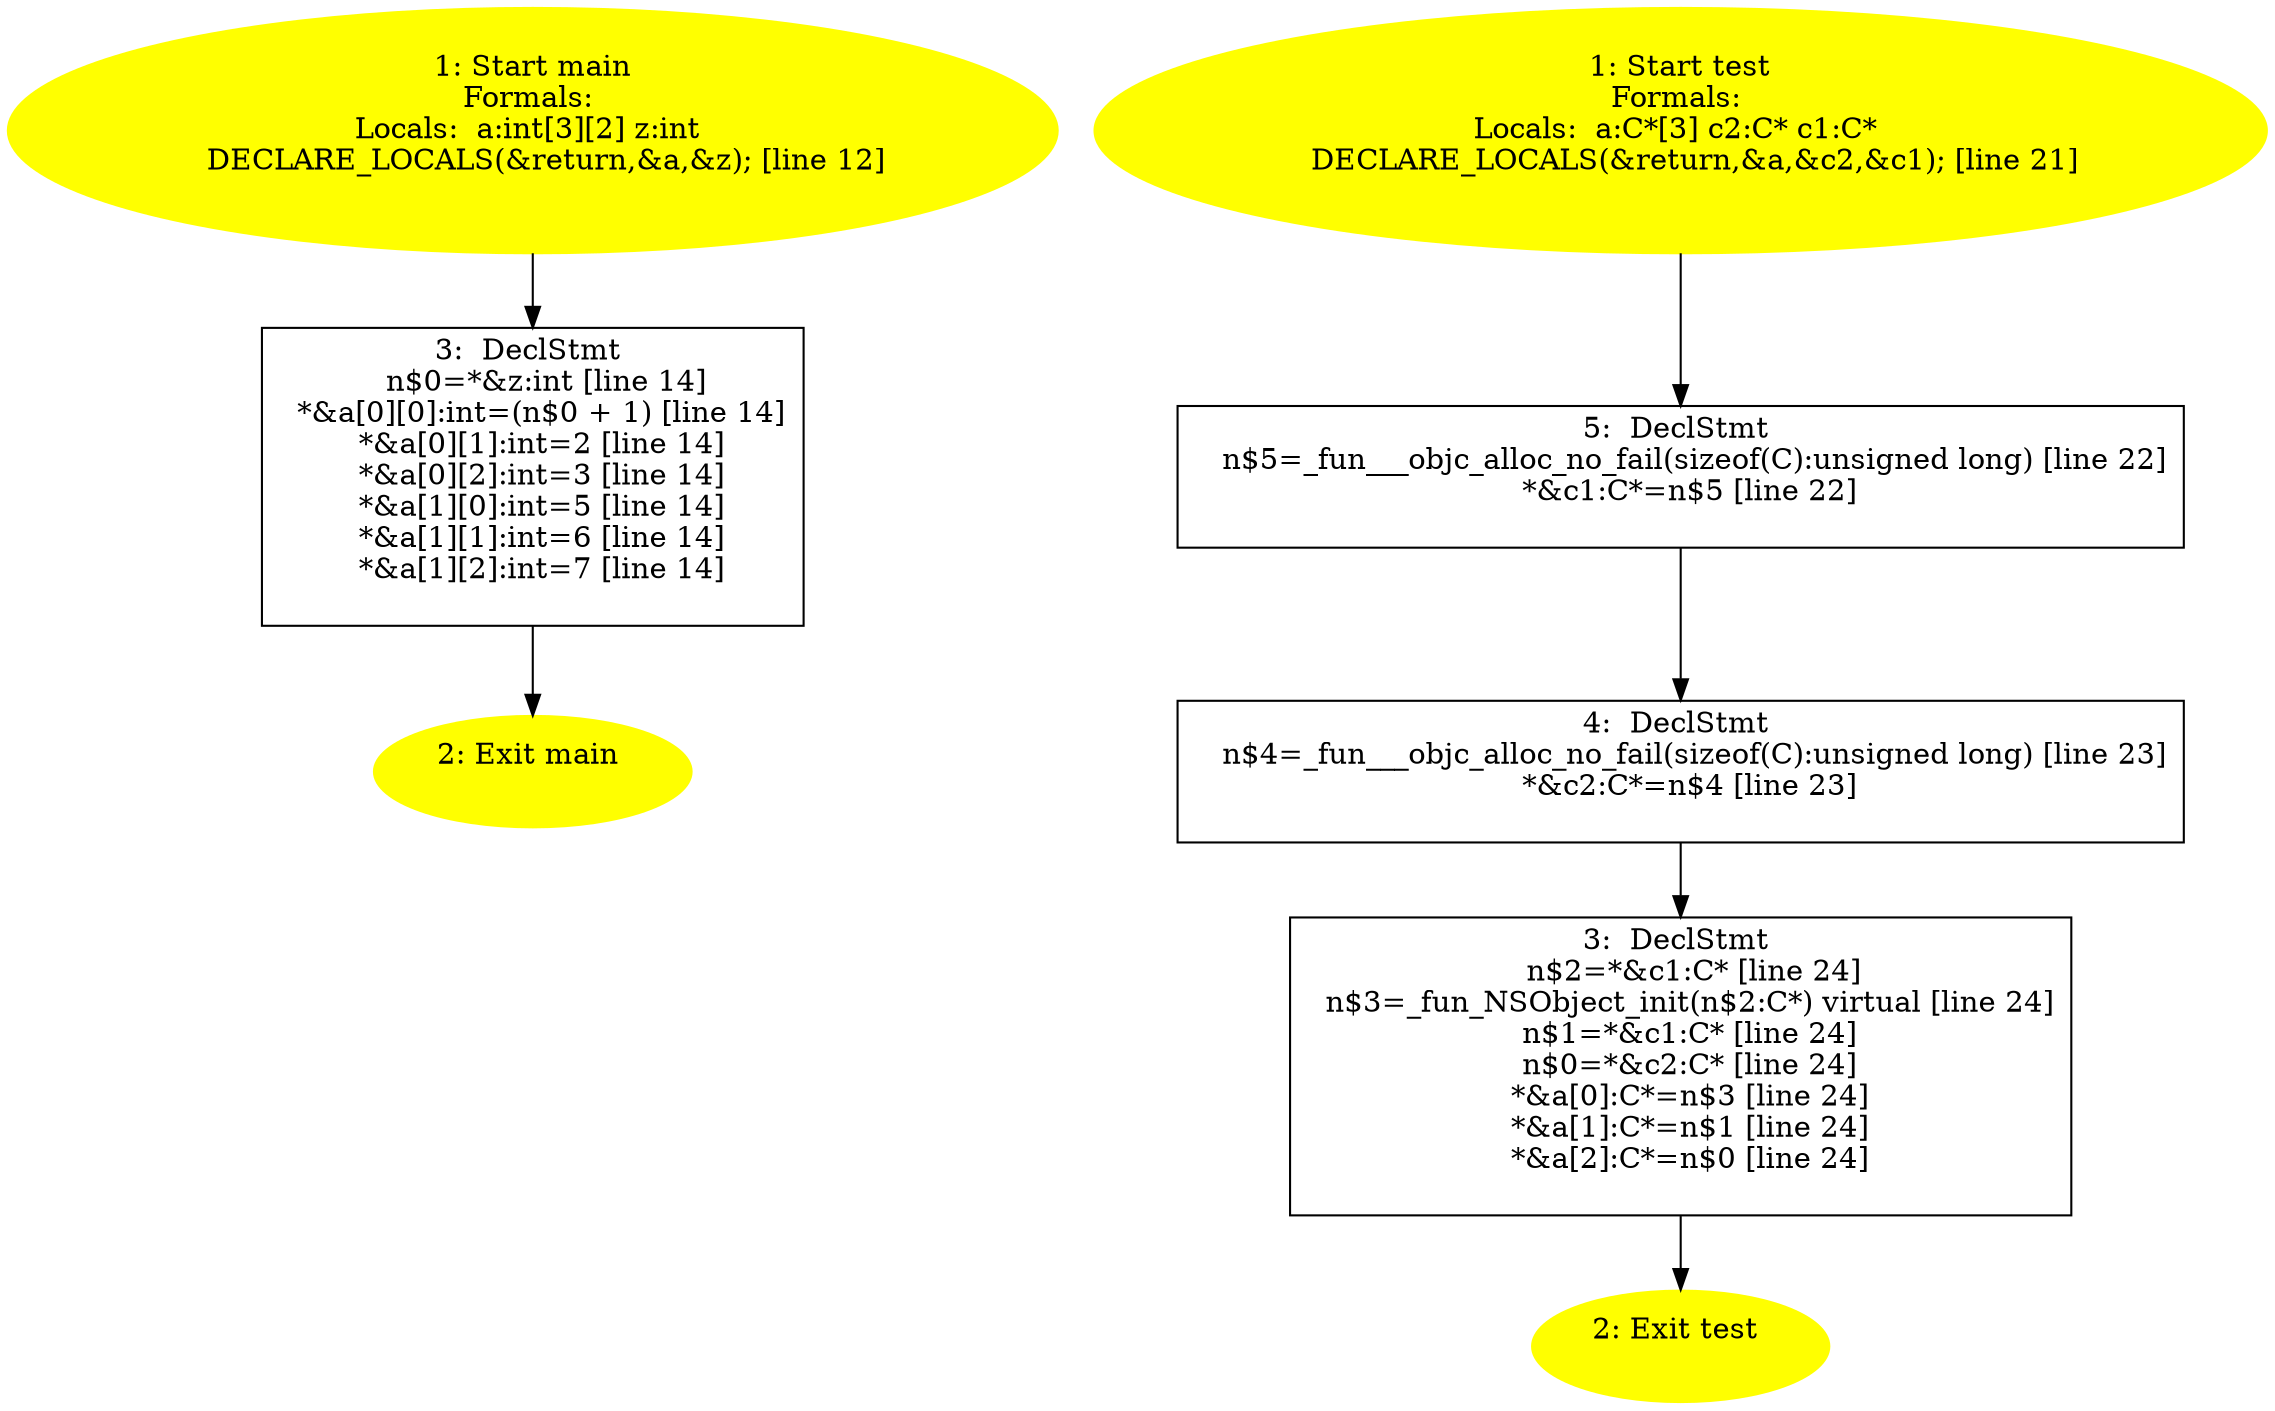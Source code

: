 /* @generated */
digraph iCFG {
"main.fad58de7366495db4650cfefac2fcd61_1" [label="1: Start main\nFormals: \nLocals:  a:int[3][2] z:int \n   DECLARE_LOCALS(&return,&a,&z); [line 12]\n " color=yellow style=filled]
	

	 "main.fad58de7366495db4650cfefac2fcd61_1" -> "main.fad58de7366495db4650cfefac2fcd61_3" ;
"main.fad58de7366495db4650cfefac2fcd61_2" [label="2: Exit main \n  " color=yellow style=filled]
	

"main.fad58de7366495db4650cfefac2fcd61_3" [label="3:  DeclStmt \n   n$0=*&z:int [line 14]\n  *&a[0][0]:int=(n$0 + 1) [line 14]\n  *&a[0][1]:int=2 [line 14]\n  *&a[0][2]:int=3 [line 14]\n  *&a[1][0]:int=5 [line 14]\n  *&a[1][1]:int=6 [line 14]\n  *&a[1][2]:int=7 [line 14]\n " shape="box"]
	

	 "main.fad58de7366495db4650cfefac2fcd61_3" -> "main.fad58de7366495db4650cfefac2fcd61_2" ;
"test.098f6bcd4621d373cade4e832627b4f6_1" [label="1: Start test\nFormals: \nLocals:  a:C*[3] c2:C* c1:C* \n   DECLARE_LOCALS(&return,&a,&c2,&c1); [line 21]\n " color=yellow style=filled]
	

	 "test.098f6bcd4621d373cade4e832627b4f6_1" -> "test.098f6bcd4621d373cade4e832627b4f6_5" ;
"test.098f6bcd4621d373cade4e832627b4f6_2" [label="2: Exit test \n  " color=yellow style=filled]
	

"test.098f6bcd4621d373cade4e832627b4f6_3" [label="3:  DeclStmt \n   n$2=*&c1:C* [line 24]\n  n$3=_fun_NSObject_init(n$2:C*) virtual [line 24]\n  n$1=*&c1:C* [line 24]\n  n$0=*&c2:C* [line 24]\n  *&a[0]:C*=n$3 [line 24]\n  *&a[1]:C*=n$1 [line 24]\n  *&a[2]:C*=n$0 [line 24]\n " shape="box"]
	

	 "test.098f6bcd4621d373cade4e832627b4f6_3" -> "test.098f6bcd4621d373cade4e832627b4f6_2" ;
"test.098f6bcd4621d373cade4e832627b4f6_4" [label="4:  DeclStmt \n   n$4=_fun___objc_alloc_no_fail(sizeof(C):unsigned long) [line 23]\n  *&c2:C*=n$4 [line 23]\n " shape="box"]
	

	 "test.098f6bcd4621d373cade4e832627b4f6_4" -> "test.098f6bcd4621d373cade4e832627b4f6_3" ;
"test.098f6bcd4621d373cade4e832627b4f6_5" [label="5:  DeclStmt \n   n$5=_fun___objc_alloc_no_fail(sizeof(C):unsigned long) [line 22]\n  *&c1:C*=n$5 [line 22]\n " shape="box"]
	

	 "test.098f6bcd4621d373cade4e832627b4f6_5" -> "test.098f6bcd4621d373cade4e832627b4f6_4" ;
}
